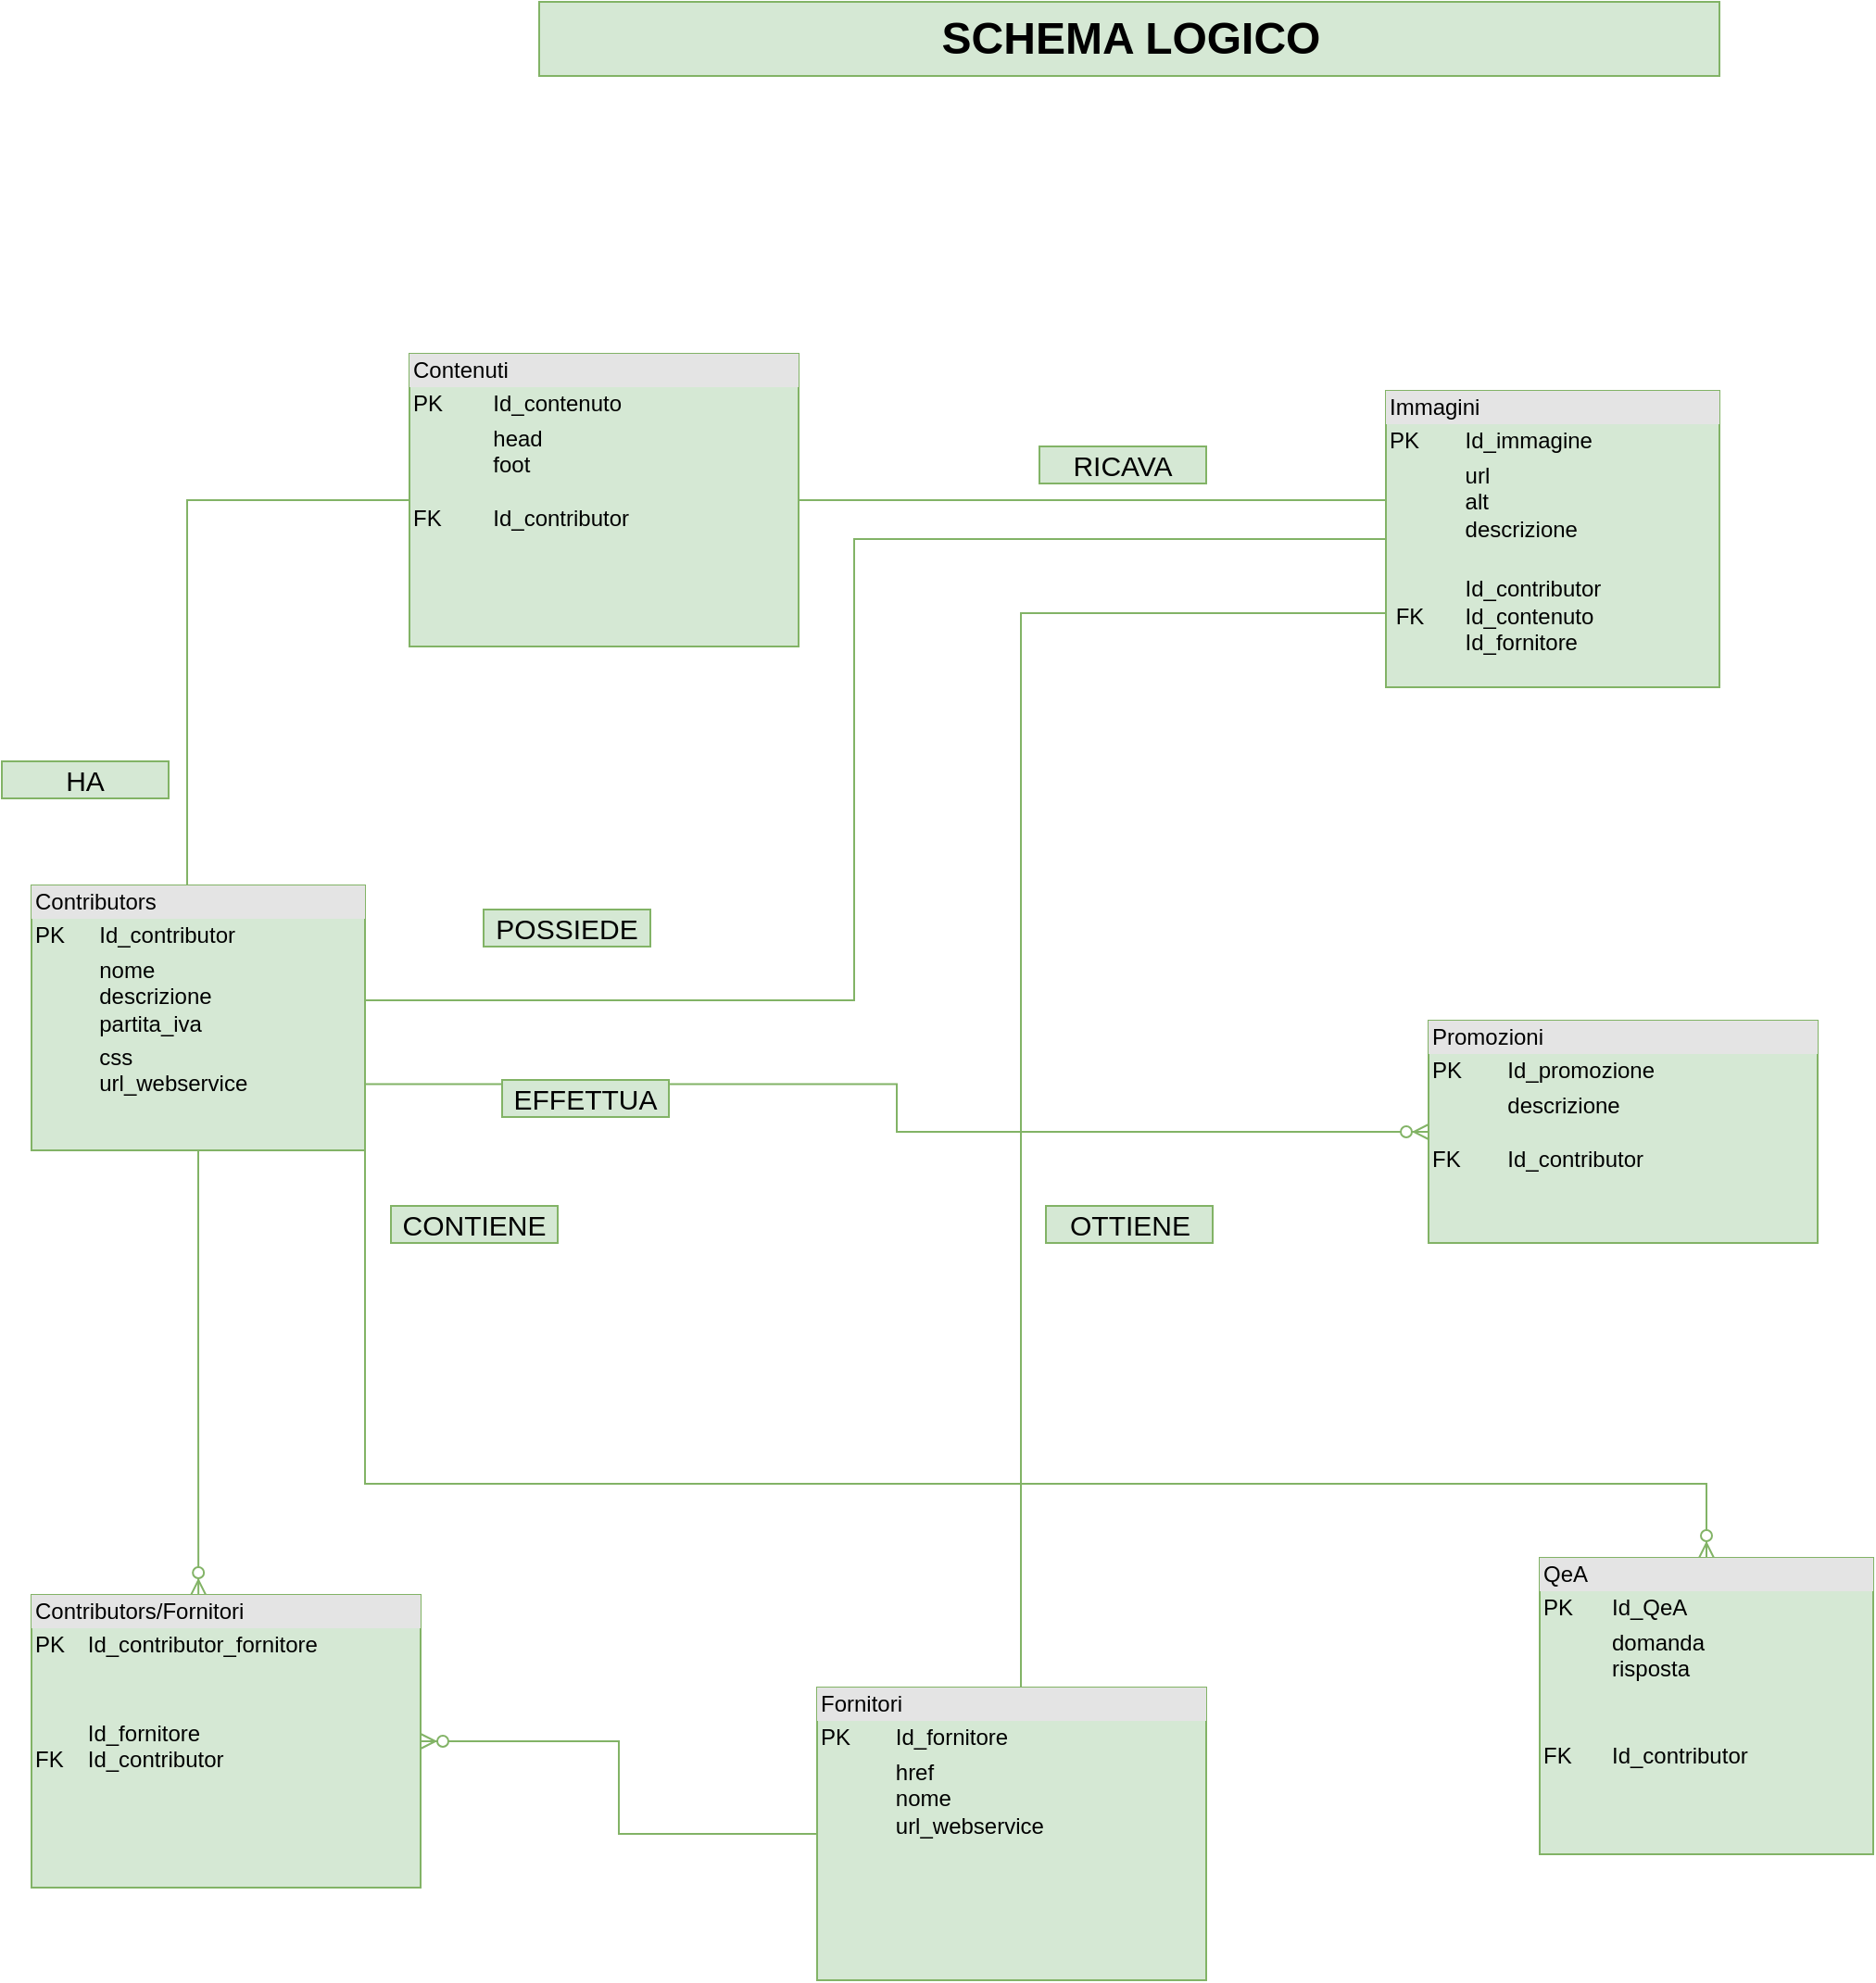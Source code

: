 <mxfile version="14.7.0" type="github">
  <diagram id="4s6eSc4ArDVzLWcO7xQc" name="Page-1">
    <mxGraphModel dx="1351" dy="796" grid="1" gridSize="10" guides="1" tooltips="1" connect="1" arrows="1" fold="1" page="1" pageScale="1" pageWidth="3300" pageHeight="4681" math="0" shadow="0">
      <root>
        <mxCell id="0" />
        <mxCell id="1" parent="0" />
        <mxCell id="1Ayy-ImvBdCbo29pOIpd-18" style="edgeStyle=orthogonalEdgeStyle;rounded=0;orthogonalLoop=1;jettySize=auto;html=1;entryX=0.017;entryY=0.369;entryDx=0;entryDy=0;entryPerimeter=0;startArrow=none;startFill=0;endArrow=none;endFill=0;fillColor=#d5e8d4;strokeColor=#82b366;" parent="1" source="1Ayy-ImvBdCbo29pOIpd-1" target="1Ayy-ImvBdCbo29pOIpd-8" edge="1">
          <mxGeometry relative="1" as="geometry" />
        </mxCell>
        <mxCell id="1Ayy-ImvBdCbo29pOIpd-1" value="&lt;div style=&quot;box-sizing: border-box ; width: 100% ; background: #e4e4e4 ; padding: 2px&quot;&gt;Contenuti&lt;/div&gt;&lt;table style=&quot;width: 100% ; font-size: 1em&quot; cellpadding=&quot;2&quot; cellspacing=&quot;0&quot;&gt;&lt;tbody&gt;&lt;tr&gt;&lt;td&gt;PK&lt;/td&gt;&lt;td&gt;Id_contenuto&lt;br&gt;&lt;/td&gt;&lt;/tr&gt;&lt;tr&gt;&lt;td&gt;&lt;br&gt;&lt;br&gt;&lt;br&gt;FK&lt;br&gt;&lt;br&gt;&lt;br&gt;&lt;br&gt;&lt;br&gt;&lt;br&gt;&lt;br&gt;&lt;br&gt;&lt;br&gt;&lt;/td&gt;&lt;td&gt;head&lt;br&gt;foot&lt;br&gt;&lt;br&gt;Id_contributor&lt;br&gt;&lt;br&gt;&lt;br&gt;&lt;br&gt;&lt;br&gt;&lt;br&gt;&lt;br&gt;&lt;br&gt;&lt;br&gt;&lt;/td&gt;&lt;/tr&gt;&lt;tr&gt;&lt;td&gt;&amp;nbsp;&lt;/td&gt;&lt;td&gt;&lt;br&gt;&lt;/td&gt;&lt;/tr&gt;&lt;/tbody&gt;&lt;/table&gt;" style="verticalAlign=top;align=left;overflow=fill;html=1;fillColor=#d5e8d4;strokeColor=#82b366;" parent="1" vertex="1">
          <mxGeometry x="1050" y="260" width="210" height="158" as="geometry" />
        </mxCell>
        <mxCell id="1Ayy-ImvBdCbo29pOIpd-3" style="edgeStyle=orthogonalEdgeStyle;rounded=0;orthogonalLoop=1;jettySize=auto;html=1;entryX=0;entryY=0.5;entryDx=0;entryDy=0;endArrow=none;endFill=0;fillColor=#d5e8d4;strokeColor=#82b366;" parent="1" source="1Ayy-ImvBdCbo29pOIpd-5" target="1Ayy-ImvBdCbo29pOIpd-1" edge="1">
          <mxGeometry relative="1" as="geometry">
            <Array as="points">
              <mxPoint x="930" y="339" />
            </Array>
          </mxGeometry>
        </mxCell>
        <mxCell id="1Ayy-ImvBdCbo29pOIpd-4" style="edgeStyle=orthogonalEdgeStyle;rounded=0;orthogonalLoop=1;jettySize=auto;html=1;entryX=0;entryY=0.5;entryDx=0;entryDy=0;endArrow=none;endFill=0;fillColor=#d5e8d4;strokeColor=#82b366;exitX=1;exitY=0.25;exitDx=0;exitDy=0;" parent="1" source="1Ayy-ImvBdCbo29pOIpd-5" target="1Ayy-ImvBdCbo29pOIpd-8" edge="1">
          <mxGeometry relative="1" as="geometry">
            <Array as="points">
              <mxPoint x="1026" y="609" />
              <mxPoint x="1290" y="609" />
              <mxPoint x="1290" y="360" />
            </Array>
          </mxGeometry>
        </mxCell>
        <mxCell id="REID7qG2PEPntxgNcicc-2" style="edgeStyle=orthogonalEdgeStyle;rounded=0;orthogonalLoop=1;jettySize=auto;html=1;entryX=0.429;entryY=0;entryDx=0;entryDy=0;entryPerimeter=0;fillColor=#d5e8d4;strokeColor=#82b366;endArrow=ERzeroToMany;endFill=1;" edge="1" parent="1" source="1Ayy-ImvBdCbo29pOIpd-5" target="REID7qG2PEPntxgNcicc-1">
          <mxGeometry relative="1" as="geometry" />
        </mxCell>
        <mxCell id="1Ayy-ImvBdCbo29pOIpd-5" value="&lt;div style=&quot;box-sizing: border-box ; width: 100% ; background: #e4e4e4 ; padding: 2px&quot;&gt;Contributors&lt;/div&gt;&lt;table style=&quot;width: 100% ; font-size: 1em&quot; cellpadding=&quot;2&quot; cellspacing=&quot;0&quot;&gt;&lt;tbody&gt;&lt;tr&gt;&lt;td&gt;PK&lt;/td&gt;&lt;td&gt;Id_contributor&lt;br&gt;&lt;/td&gt;&lt;/tr&gt;&lt;tr&gt;&lt;td&gt;&lt;br&gt;&lt;br&gt;&lt;br&gt;&lt;/td&gt;&lt;td&gt;nome&lt;br&gt;descrizione&lt;br&gt;partita_iva&lt;/td&gt;&lt;/tr&gt;&lt;tr&gt;&lt;td&gt;&amp;nbsp;&lt;/td&gt;&lt;td&gt;css&lt;br&gt;url_webservice&lt;br&gt;&lt;br&gt;&lt;br&gt;&lt;br&gt;&lt;br&gt;&lt;br&gt;&lt;br&gt;&lt;/td&gt;&lt;/tr&gt;&lt;/tbody&gt;&lt;/table&gt;" style="verticalAlign=top;align=left;overflow=fill;html=1;fillColor=#d5e8d4;strokeColor=#82b366;" parent="1" vertex="1">
          <mxGeometry x="846" y="547" width="180" height="143" as="geometry" />
        </mxCell>
        <mxCell id="1Ayy-ImvBdCbo29pOIpd-6" style="edgeStyle=orthogonalEdgeStyle;rounded=0;orthogonalLoop=1;jettySize=auto;html=1;entryX=1;entryY=1;entryDx=0;entryDy=0;startArrow=ERzeroToMany;startFill=1;endArrow=none;endFill=0;fillColor=#d5e8d4;strokeColor=#82b366;" parent="1" source="1Ayy-ImvBdCbo29pOIpd-7" target="1Ayy-ImvBdCbo29pOIpd-5" edge="1">
          <mxGeometry relative="1" as="geometry">
            <Array as="points">
              <mxPoint x="1750" y="870" />
              <mxPoint x="1026" y="870" />
            </Array>
          </mxGeometry>
        </mxCell>
        <mxCell id="1Ayy-ImvBdCbo29pOIpd-7" value="&lt;div style=&quot;box-sizing: border-box ; width: 100% ; background: #e4e4e4 ; padding: 2px&quot;&gt;QeA&lt;/div&gt;&lt;table style=&quot;width: 100% ; font-size: 1em&quot; cellpadding=&quot;2&quot; cellspacing=&quot;0&quot;&gt;&lt;tbody&gt;&lt;tr&gt;&lt;td&gt;PK&lt;/td&gt;&lt;td&gt;Id_QeA&lt;br&gt;&lt;/td&gt;&lt;/tr&gt;&lt;tr&gt;&lt;td&gt;&lt;br&gt;&lt;/td&gt;&lt;td&gt;domanda&lt;br&gt;risposta&lt;br&gt;&lt;br&gt;&lt;/td&gt;&lt;/tr&gt;&lt;tr&gt;&lt;td&gt;&amp;nbsp;&lt;br&gt;FK&lt;/td&gt;&lt;td&gt;&lt;br&gt;Id_contributor&lt;br&gt;&lt;/td&gt;&lt;/tr&gt;&lt;/tbody&gt;&lt;/table&gt;" style="verticalAlign=top;align=left;overflow=fill;html=1;fillColor=#d5e8d4;strokeColor=#82b366;" parent="1" vertex="1">
          <mxGeometry x="1660" y="910" width="180" height="160" as="geometry" />
        </mxCell>
        <mxCell id="1Ayy-ImvBdCbo29pOIpd-8" value="&lt;div style=&quot;box-sizing: border-box ; width: 100% ; background: #e4e4e4 ; padding: 2px&quot;&gt;Immagini&lt;/div&gt;&lt;table style=&quot;width: 100% ; font-size: 1em&quot; cellpadding=&quot;2&quot; cellspacing=&quot;0&quot;&gt;&lt;tbody&gt;&lt;tr&gt;&lt;td&gt;PK&lt;/td&gt;&lt;td&gt;Id_immagine&lt;br&gt;&lt;/td&gt;&lt;/tr&gt;&lt;tr&gt;&lt;td&gt;&lt;br&gt;&lt;br&gt;&lt;/td&gt;&lt;td&gt;url&lt;br&gt;alt&lt;br&gt;descrizione&lt;br&gt;&lt;br&gt;&lt;/td&gt;&lt;/tr&gt;&lt;tr&gt;&lt;td&gt;&amp;nbsp;FK&lt;/td&gt;&lt;td&gt;Id_contributor&lt;br&gt;Id_contenuto&lt;br&gt;Id_fornitore&lt;/td&gt;&lt;/tr&gt;&lt;/tbody&gt;&lt;/table&gt;" style="verticalAlign=top;align=left;overflow=fill;html=1;fillColor=#d5e8d4;strokeColor=#82b366;" parent="1" vertex="1">
          <mxGeometry x="1577" y="280" width="180" height="160" as="geometry" />
        </mxCell>
        <mxCell id="1Ayy-ImvBdCbo29pOIpd-9" value="SCHEMA LOGICO" style="text;html=1;fontSize=24;fontStyle=1;verticalAlign=middle;align=center;rounded=0;sketch=0;fillColor=#d5e8d4;strokeColor=#82b366;" parent="1" vertex="1">
          <mxGeometry x="1120" y="70" width="637" height="40" as="geometry" />
        </mxCell>
        <mxCell id="1Ayy-ImvBdCbo29pOIpd-11" style="edgeStyle=orthogonalEdgeStyle;rounded=0;orthogonalLoop=1;jettySize=auto;html=1;entryX=1;entryY=0.75;entryDx=0;entryDy=0;endArrow=none;endFill=0;startArrow=ERzeroToMany;startFill=1;fillColor=#d5e8d4;strokeColor=#82b366;" parent="1" source="1Ayy-ImvBdCbo29pOIpd-12" target="1Ayy-ImvBdCbo29pOIpd-5" edge="1">
          <mxGeometry relative="1" as="geometry" />
        </mxCell>
        <mxCell id="1Ayy-ImvBdCbo29pOIpd-12" value="&lt;div style=&quot;box-sizing: border-box ; width: 100% ; background: #e4e4e4 ; padding: 2px&quot;&gt;Promozioni&lt;/div&gt;&lt;table style=&quot;width: 100% ; font-size: 1em&quot; cellpadding=&quot;2&quot; cellspacing=&quot;0&quot;&gt;&lt;tbody&gt;&lt;tr&gt;&lt;td&gt;PK&lt;/td&gt;&lt;td&gt;Id_promozione&lt;br&gt;&lt;/td&gt;&lt;/tr&gt;&lt;tr&gt;&lt;td&gt;&lt;br&gt;&lt;br&gt;FK&lt;br&gt;&lt;br&gt;&lt;br&gt;&lt;br&gt;&lt;br&gt;&lt;br&gt;&lt;br&gt;&lt;br&gt;&lt;br&gt;&lt;/td&gt;&lt;td&gt;descrizione&lt;br&gt;&lt;br&gt;Id_contributor&lt;br&gt;&lt;br&gt;&lt;br&gt;&lt;br&gt;&lt;br&gt;&lt;br&gt;&lt;br&gt;&lt;br&gt;&lt;br&gt;&lt;/td&gt;&lt;/tr&gt;&lt;tr&gt;&lt;td&gt;&amp;nbsp;&lt;/td&gt;&lt;td&gt;&lt;br&gt;&lt;/td&gt;&lt;/tr&gt;&lt;/tbody&gt;&lt;/table&gt;" style="verticalAlign=top;align=left;overflow=fill;html=1;fillColor=#d5e8d4;strokeColor=#82b366;" parent="1" vertex="1">
          <mxGeometry x="1600" y="620" width="210" height="120" as="geometry" />
        </mxCell>
        <mxCell id="REID7qG2PEPntxgNcicc-3" style="edgeStyle=orthogonalEdgeStyle;rounded=0;orthogonalLoop=1;jettySize=auto;html=1;entryX=1;entryY=0.5;entryDx=0;entryDy=0;endArrow=ERzeroToMany;endFill=1;fillColor=#d5e8d4;strokeColor=#82b366;" edge="1" parent="1" source="1Ayy-ImvBdCbo29pOIpd-13" target="REID7qG2PEPntxgNcicc-1">
          <mxGeometry relative="1" as="geometry" />
        </mxCell>
        <mxCell id="REID7qG2PEPntxgNcicc-4" style="edgeStyle=orthogonalEdgeStyle;rounded=0;orthogonalLoop=1;jettySize=auto;html=1;endArrow=none;endFill=0;fillColor=#d5e8d4;strokeColor=#82b366;startArrow=none;startFill=0;" edge="1" parent="1" source="1Ayy-ImvBdCbo29pOIpd-13" target="1Ayy-ImvBdCbo29pOIpd-8">
          <mxGeometry relative="1" as="geometry">
            <mxPoint x="1390.0" y="500" as="targetPoint" />
            <Array as="points">
              <mxPoint x="1380" y="400" />
            </Array>
          </mxGeometry>
        </mxCell>
        <mxCell id="1Ayy-ImvBdCbo29pOIpd-13" value="&lt;div style=&quot;box-sizing: border-box ; width: 100% ; background: #e4e4e4 ; padding: 2px&quot;&gt;Fornitori&lt;/div&gt;&lt;table style=&quot;width: 100% ; font-size: 1em&quot; cellpadding=&quot;2&quot; cellspacing=&quot;0&quot;&gt;&lt;tbody&gt;&lt;tr&gt;&lt;td&gt;PK&lt;/td&gt;&lt;td&gt;Id_fornitore&lt;br&gt;&lt;/td&gt;&lt;/tr&gt;&lt;tr&gt;&lt;td&gt;&lt;br&gt;&lt;br&gt;&lt;br&gt;&lt;br&gt;&lt;br&gt;&lt;br&gt;&lt;br&gt;&lt;br&gt;&lt;br&gt;&lt;br&gt;&lt;br&gt;&lt;br&gt;&lt;/td&gt;&lt;td&gt;href&lt;br&gt;nome&lt;br&gt;url_webservice&lt;br&gt;&lt;br&gt;&lt;br&gt;&lt;br&gt;&lt;br&gt;&lt;br&gt;&lt;br&gt;&lt;br&gt;&lt;br&gt;&lt;br&gt;&lt;/td&gt;&lt;/tr&gt;&lt;tr&gt;&lt;td&gt;&amp;nbsp;&lt;/td&gt;&lt;td&gt;&lt;br&gt;&lt;/td&gt;&lt;/tr&gt;&lt;/tbody&gt;&lt;/table&gt;" style="verticalAlign=top;align=left;overflow=fill;html=1;fillColor=#d5e8d4;strokeColor=#82b366;" parent="1" vertex="1">
          <mxGeometry x="1270" y="980" width="210" height="158" as="geometry" />
        </mxCell>
        <mxCell id="1Ayy-ImvBdCbo29pOIpd-14" value="&lt;span style=&quot;font-size: 15px&quot;&gt;EFFETTUA&lt;/span&gt;" style="text;html=1;align=center;verticalAlign=middle;whiteSpace=wrap;rounded=0;fillColor=#d5e8d4;strokeColor=#82b366;" parent="1" vertex="1">
          <mxGeometry x="1100" y="652" width="90" height="20" as="geometry" />
        </mxCell>
        <mxCell id="1Ayy-ImvBdCbo29pOIpd-15" value="&lt;span style=&quot;font-size: 15px&quot;&gt;POSSIEDE&lt;/span&gt;" style="text;html=1;align=center;verticalAlign=middle;whiteSpace=wrap;rounded=0;fillColor=#d5e8d4;strokeColor=#82b366;" parent="1" vertex="1">
          <mxGeometry x="1090" y="560" width="90" height="20" as="geometry" />
        </mxCell>
        <mxCell id="1Ayy-ImvBdCbo29pOIpd-16" value="&lt;span style=&quot;font-size: 15px&quot;&gt;HA&lt;/span&gt;" style="text;html=1;align=center;verticalAlign=middle;whiteSpace=wrap;rounded=0;fillColor=#d5e8d4;strokeColor=#82b366;" parent="1" vertex="1">
          <mxGeometry x="830" y="480" width="90" height="20" as="geometry" />
        </mxCell>
        <mxCell id="1Ayy-ImvBdCbo29pOIpd-17" value="&lt;span style=&quot;font-size: 15px&quot;&gt;CONTIENE&lt;/span&gt;" style="text;html=1;align=center;verticalAlign=middle;whiteSpace=wrap;rounded=0;fillColor=#d5e8d4;strokeColor=#82b366;" parent="1" vertex="1">
          <mxGeometry x="1040" y="720" width="90" height="20" as="geometry" />
        </mxCell>
        <mxCell id="1Ayy-ImvBdCbo29pOIpd-19" value="&lt;span style=&quot;font-size: 15px&quot;&gt;RICAVA&lt;/span&gt;" style="text;html=1;align=center;verticalAlign=middle;whiteSpace=wrap;rounded=0;fillColor=#d5e8d4;strokeColor=#82b366;" parent="1" vertex="1">
          <mxGeometry x="1390" y="310" width="90" height="20" as="geometry" />
        </mxCell>
        <mxCell id="REID7qG2PEPntxgNcicc-1" value="&lt;div style=&quot;box-sizing: border-box ; width: 100% ; background: #e4e4e4 ; padding: 2px&quot;&gt;Contributors/Fornitori&amp;nbsp;&lt;/div&gt;&lt;table style=&quot;width: 100% ; font-size: 1em&quot; cellpadding=&quot;2&quot; cellspacing=&quot;0&quot;&gt;&lt;tbody&gt;&lt;tr&gt;&lt;td&gt;PK&lt;/td&gt;&lt;td&gt;Id_contributor_fornitore&lt;br&gt;&lt;/td&gt;&lt;/tr&gt;&lt;tr&gt;&lt;td&gt;&lt;br&gt;&lt;br&gt;&lt;br&gt;FK&lt;br&gt;&lt;br&gt;&lt;br&gt;&lt;br&gt;&lt;br&gt;&lt;br&gt;&lt;br&gt;&lt;br&gt;&lt;br&gt;&lt;/td&gt;&lt;td&gt;&lt;br&gt;&lt;br&gt;Id_fornitore&lt;br&gt;Id_contributor&lt;br&gt;&lt;br&gt;&lt;br&gt;&lt;br&gt;&lt;br&gt;&lt;br&gt;&lt;br&gt;&lt;br&gt;&lt;br&gt;&lt;/td&gt;&lt;/tr&gt;&lt;tr&gt;&lt;td&gt;&amp;nbsp;&lt;/td&gt;&lt;td&gt;&lt;br&gt;&lt;/td&gt;&lt;/tr&gt;&lt;/tbody&gt;&lt;/table&gt;" style="verticalAlign=top;align=left;overflow=fill;html=1;fillColor=#d5e8d4;strokeColor=#82b366;" vertex="1" parent="1">
          <mxGeometry x="846" y="930" width="210" height="158" as="geometry" />
        </mxCell>
        <mxCell id="REID7qG2PEPntxgNcicc-5" value="&lt;span style=&quot;font-size: 15px&quot;&gt;OTTIENE&lt;/span&gt;" style="text;html=1;align=center;verticalAlign=middle;whiteSpace=wrap;rounded=0;fillColor=#d5e8d4;strokeColor=#82b366;" vertex="1" parent="1">
          <mxGeometry x="1393.5" y="720" width="90" height="20" as="geometry" />
        </mxCell>
      </root>
    </mxGraphModel>
  </diagram>
</mxfile>
